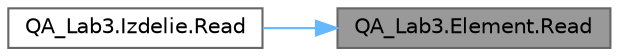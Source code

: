 digraph "QA_Lab3.Element.Read"
{
 // LATEX_PDF_SIZE
  bgcolor="transparent";
  edge [fontname=Helvetica,fontsize=10,labelfontname=Helvetica,labelfontsize=10];
  node [fontname=Helvetica,fontsize=10,shape=box,height=0.2,width=0.4];
  rankdir="RL";
  Node1 [id="Node000001",label="QA_Lab3.Element.Read",height=0.2,width=0.4,color="gray40", fillcolor="grey60", style="filled", fontcolor="black",tooltip="Метод чтения данных элемента с консоли"];
  Node1 -> Node2 [id="edge1_Node000001_Node000002",dir="back",color="steelblue1",style="solid",tooltip=" "];
  Node2 [id="Node000002",label="QA_Lab3.Izdelie.Read",height=0.2,width=0.4,color="grey40", fillcolor="white", style="filled",URL="$class_q_a___lab3_1_1_izdelie_a5081e572d01b402f950a99836b660043.html#a5081e572d01b402f950a99836b660043",tooltip="Метод чтения с консоли данных об элементах изделия."];
}
